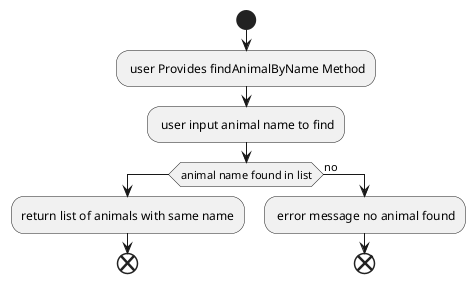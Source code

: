 @startuml
start
: user Provides findAnimalByName Method;
: user input animal name to find;
if (animal name found in list)
  :return list of animals with same name;
  end;
else (no)
   : error message no animal found;
   end;
@enduml

@startuml

user --> AnimalShelterApp : input name of animal
AnimalShelterApp --> AnimalService : findAnimalByName(String :name)
AnimalService --> AnimalRepository : getAnimal()
AnimalService <-- AnimalRepository : List<Animal>
alt animal present
   AnimalService --> AnimalShelterApp : return List of Animals With same name
   AnimalShelterApp --> user : print the list of Animals
else
   AnimalService --> AnimalShelterApp : return null
   AnimalShelterApp --> user : Error msg : No animal found

end
@enduml